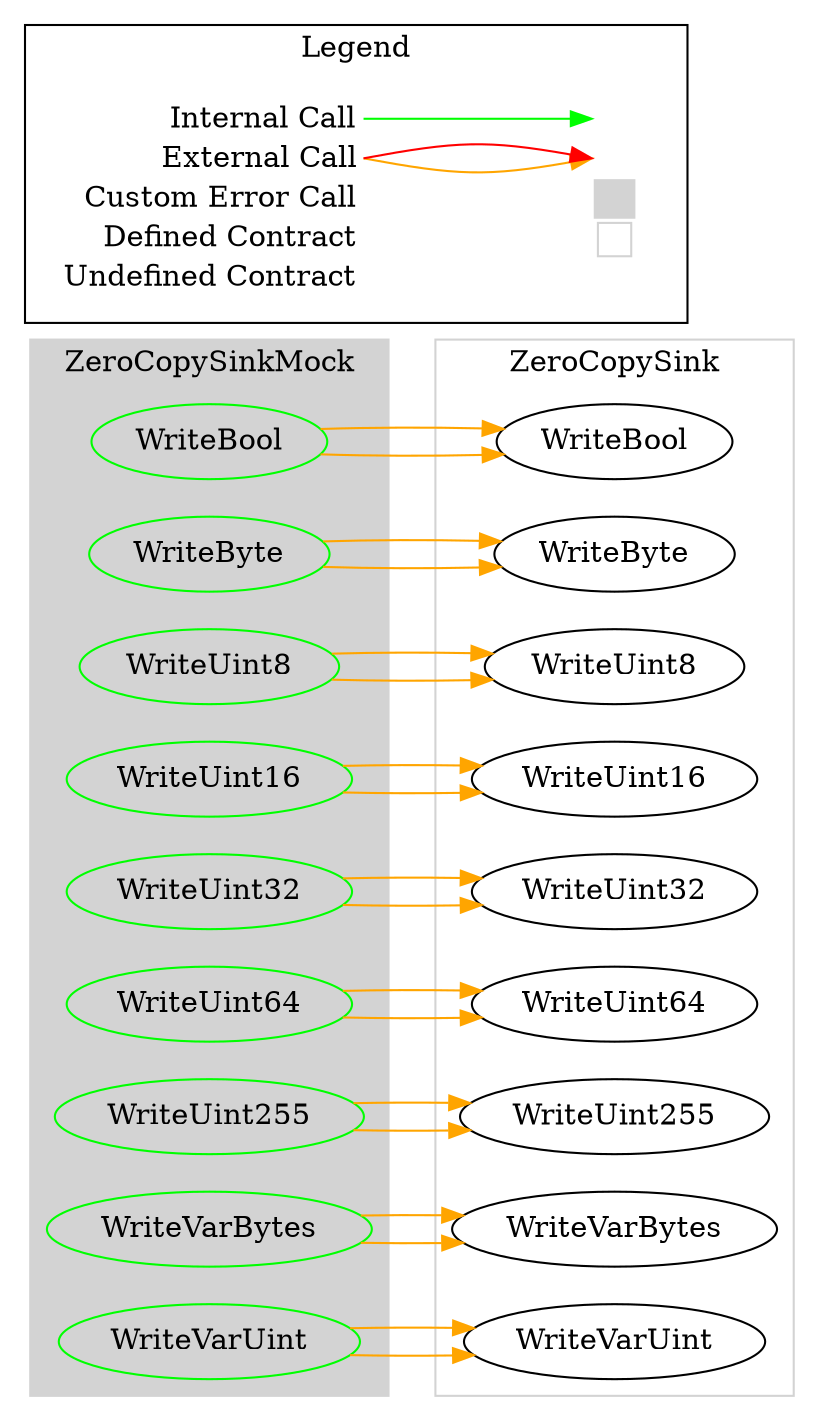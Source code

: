 digraph G {
  graph [ ratio = "auto", page = "100", compound =true ];
subgraph "clusterZeroCopySinkMock" {
  graph [ label = "ZeroCopySinkMock", color = "lightgray", style = "filled", bgcolor = "lightgray" ];
  "ZeroCopySinkMock.WriteBool" [ label = "WriteBool", color = "green" ];
  "ZeroCopySinkMock.WriteByte" [ label = "WriteByte", color = "green" ];
  "ZeroCopySinkMock.WriteUint8" [ label = "WriteUint8", color = "green" ];
  "ZeroCopySinkMock.WriteUint16" [ label = "WriteUint16", color = "green" ];
  "ZeroCopySinkMock.WriteUint32" [ label = "WriteUint32", color = "green" ];
  "ZeroCopySinkMock.WriteUint64" [ label = "WriteUint64", color = "green" ];
  "ZeroCopySinkMock.WriteUint255" [ label = "WriteUint255", color = "green" ];
  "ZeroCopySinkMock.WriteVarBytes" [ label = "WriteVarBytes", color = "green" ];
  "ZeroCopySinkMock.WriteVarUint" [ label = "WriteVarUint", color = "green" ];
}

subgraph "clusterZeroCopySink" {
  graph [ label = "ZeroCopySink", color = "lightgray" ];
  "ZeroCopySink.WriteBool" [ label = "WriteBool" ];
  "ZeroCopySink.WriteByte" [ label = "WriteByte" ];
  "ZeroCopySink.WriteUint8" [ label = "WriteUint8" ];
  "ZeroCopySink.WriteUint16" [ label = "WriteUint16" ];
  "ZeroCopySink.WriteUint32" [ label = "WriteUint32" ];
  "ZeroCopySink.WriteUint64" [ label = "WriteUint64" ];
  "ZeroCopySink.WriteUint255" [ label = "WriteUint255" ];
  "ZeroCopySink.WriteVarBytes" [ label = "WriteVarBytes" ];
  "ZeroCopySink.WriteVarUint" [ label = "WriteVarUint" ];
}

  "ZeroCopySinkMock.WriteBool";
  "ZeroCopySink.WriteBool";
  "ZeroCopySinkMock.WriteByte";
  "ZeroCopySink.WriteByte";
  "ZeroCopySinkMock.WriteUint8";
  "ZeroCopySink.WriteUint8";
  "ZeroCopySinkMock.WriteUint16";
  "ZeroCopySink.WriteUint16";
  "ZeroCopySinkMock.WriteUint32";
  "ZeroCopySink.WriteUint32";
  "ZeroCopySinkMock.WriteUint64";
  "ZeroCopySink.WriteUint64";
  "ZeroCopySinkMock.WriteUint255";
  "ZeroCopySink.WriteUint255";
  "ZeroCopySinkMock.WriteVarBytes";
  "ZeroCopySink.WriteVarBytes";
  "ZeroCopySinkMock.WriteVarUint";
  "ZeroCopySink.WriteVarUint";
  "ZeroCopySinkMock.WriteBool" -> "ZeroCopySink.WriteBool" [ color = "orange" ];
  "ZeroCopySinkMock.WriteBool" -> "ZeroCopySink.WriteBool" [ color = "orange" ];
  "ZeroCopySinkMock.WriteByte" -> "ZeroCopySink.WriteByte" [ color = "orange" ];
  "ZeroCopySinkMock.WriteByte" -> "ZeroCopySink.WriteByte" [ color = "orange" ];
  "ZeroCopySinkMock.WriteUint8" -> "ZeroCopySink.WriteUint8" [ color = "orange" ];
  "ZeroCopySinkMock.WriteUint8" -> "ZeroCopySink.WriteUint8" [ color = "orange" ];
  "ZeroCopySinkMock.WriteUint16" -> "ZeroCopySink.WriteUint16" [ color = "orange" ];
  "ZeroCopySinkMock.WriteUint16" -> "ZeroCopySink.WriteUint16" [ color = "orange" ];
  "ZeroCopySinkMock.WriteUint32" -> "ZeroCopySink.WriteUint32" [ color = "orange" ];
  "ZeroCopySinkMock.WriteUint32" -> "ZeroCopySink.WriteUint32" [ color = "orange" ];
  "ZeroCopySinkMock.WriteUint64" -> "ZeroCopySink.WriteUint64" [ color = "orange" ];
  "ZeroCopySinkMock.WriteUint64" -> "ZeroCopySink.WriteUint64" [ color = "orange" ];
  "ZeroCopySinkMock.WriteUint255" -> "ZeroCopySink.WriteUint255" [ color = "orange" ];
  "ZeroCopySinkMock.WriteUint255" -> "ZeroCopySink.WriteUint255" [ color = "orange" ];
  "ZeroCopySinkMock.WriteVarBytes" -> "ZeroCopySink.WriteVarBytes" [ color = "orange" ];
  "ZeroCopySinkMock.WriteVarBytes" -> "ZeroCopySink.WriteVarBytes" [ color = "orange" ];
  "ZeroCopySinkMock.WriteVarUint" -> "ZeroCopySink.WriteVarUint" [ color = "orange" ];
  "ZeroCopySinkMock.WriteVarUint" -> "ZeroCopySink.WriteVarUint" [ color = "orange" ];


rankdir=LR
node [shape=plaintext]
subgraph cluster_01 { 
label = "Legend";
key [label=<<table border="0" cellpadding="2" cellspacing="0" cellborder="0">
  <tr><td align="right" port="i1">Internal Call</td></tr>
  <tr><td align="right" port="i2">External Call</td></tr>
  <tr><td align="right" port="i2">Custom Error Call</td></tr>
  <tr><td align="right" port="i3">Defined Contract</td></tr>
  <tr><td align="right" port="i4">Undefined Contract</td></tr>
  </table>>]
key2 [label=<<table border="0" cellpadding="2" cellspacing="0" cellborder="0">
  <tr><td port="i1">&nbsp;&nbsp;&nbsp;</td></tr>
  <tr><td port="i2">&nbsp;&nbsp;&nbsp;</td></tr>
  <tr><td port="i3" bgcolor="lightgray">&nbsp;&nbsp;&nbsp;</td></tr>
  <tr><td port="i4">
    <table border="1" cellborder="0" cellspacing="0" cellpadding="7" color="lightgray">
      <tr>
       <td></td>
      </tr>
     </table>
  </td></tr>
  </table>>]
key:i1:e -> key2:i1:w [color="green"]
key:i2:e -> key2:i2:w [color="orange"]
key:i2:e -> key2:i2:w [color="red"]
}
}

